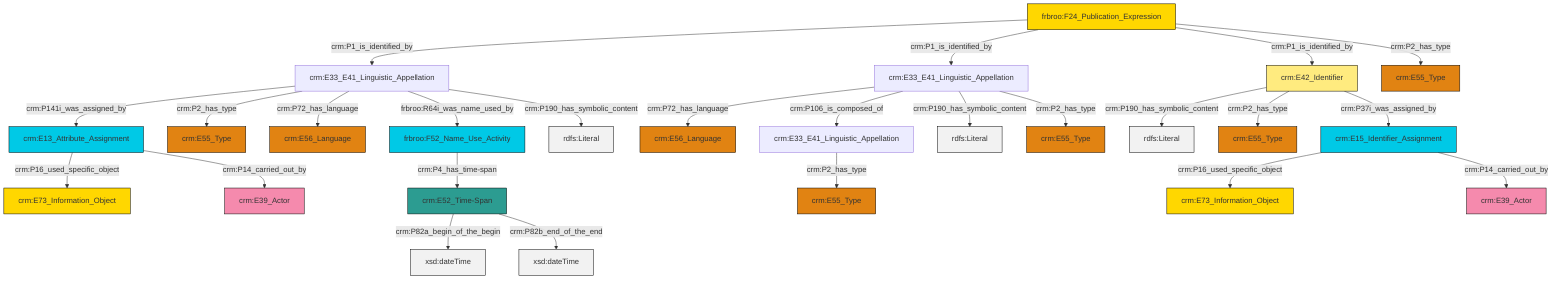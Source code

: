 graph TD
classDef Literal fill:#f2f2f2,stroke:#000000;
classDef CRM_Entity fill:#FFFFFF,stroke:#000000;
classDef Temporal_Entity fill:#00C9E6, stroke:#000000;
classDef Type fill:#E18312, stroke:#000000;
classDef Time-Span fill:#2C9C91, stroke:#000000;
classDef Appellation fill:#FFEB7F, stroke:#000000;
classDef Place fill:#008836, stroke:#000000;
classDef Persistent_Item fill:#B266B2, stroke:#000000;
classDef Conceptual_Object fill:#FFD700, stroke:#000000;
classDef Physical_Thing fill:#D2B48C, stroke:#000000;
classDef Actor fill:#f58aad, stroke:#000000;
classDef PC_Classes fill:#4ce600, stroke:#000000;
classDef Multi fill:#cccccc,stroke:#000000;

2["frbroo:F24_Publication_Expression"]:::Conceptual_Object -->|crm:P1_is_identified_by| 3["crm:E33_E41_Linguistic_Appellation"]:::Default
2["frbroo:F24_Publication_Expression"]:::Conceptual_Object -->|crm:P1_is_identified_by| 4["crm:E33_E41_Linguistic_Appellation"]:::Default
4["crm:E33_E41_Linguistic_Appellation"]:::Default -->|crm:P72_has_language| 5["crm:E56_Language"]:::Type
3["crm:E33_E41_Linguistic_Appellation"]:::Default -->|crm:P141i_was_assigned_by| 8["crm:E13_Attribute_Assignment"]:::Temporal_Entity
4["crm:E33_E41_Linguistic_Appellation"]:::Default -->|crm:P106_is_composed_of| 9["crm:E33_E41_Linguistic_Appellation"]:::Default
13["crm:E42_Identifier"]:::Appellation -->|crm:P190_has_symbolic_content| 14[rdfs:Literal]:::Literal
3["crm:E33_E41_Linguistic_Appellation"]:::Default -->|crm:P2_has_type| 17["crm:E55_Type"]:::Type
2["frbroo:F24_Publication_Expression"]:::Conceptual_Object -->|crm:P1_is_identified_by| 13["crm:E42_Identifier"]:::Appellation
13["crm:E42_Identifier"]:::Appellation -->|crm:P2_has_type| 20["crm:E55_Type"]:::Type
0["crm:E52_Time-Span"]:::Time-Span -->|crm:P82a_begin_of_the_begin| 22[xsd:dateTime]:::Literal
13["crm:E42_Identifier"]:::Appellation -->|crm:P37i_was_assigned_by| 24["crm:E15_Identifier_Assignment"]:::Temporal_Entity
3["crm:E33_E41_Linguistic_Appellation"]:::Default -->|crm:P72_has_language| 6["crm:E56_Language"]:::Type
24["crm:E15_Identifier_Assignment"]:::Temporal_Entity -->|crm:P16_used_specific_object| 11["crm:E73_Information_Object"]:::Conceptual_Object
4["crm:E33_E41_Linguistic_Appellation"]:::Default -->|crm:P190_has_symbolic_content| 29[rdfs:Literal]:::Literal
9["crm:E33_E41_Linguistic_Appellation"]:::Default -->|crm:P2_has_type| 30["crm:E55_Type"]:::Type
8["crm:E13_Attribute_Assignment"]:::Temporal_Entity -->|crm:P16_used_specific_object| 33["crm:E73_Information_Object"]:::Conceptual_Object
24["crm:E15_Identifier_Assignment"]:::Temporal_Entity -->|crm:P14_carried_out_by| 18["crm:E39_Actor"]:::Actor
2["frbroo:F24_Publication_Expression"]:::Conceptual_Object -->|crm:P2_has_type| 36["crm:E55_Type"]:::Type
4["crm:E33_E41_Linguistic_Appellation"]:::Default -->|crm:P2_has_type| 15["crm:E55_Type"]:::Type
3["crm:E33_E41_Linguistic_Appellation"]:::Default -->|frbroo:R64i_was_name_used_by| 25["frbroo:F52_Name_Use_Activity"]:::Temporal_Entity
3["crm:E33_E41_Linguistic_Appellation"]:::Default -->|crm:P190_has_symbolic_content| 39[rdfs:Literal]:::Literal
0["crm:E52_Time-Span"]:::Time-Span -->|crm:P82b_end_of_the_end| 41[xsd:dateTime]:::Literal
25["frbroo:F52_Name_Use_Activity"]:::Temporal_Entity -->|crm:P4_has_time-span| 0["crm:E52_Time-Span"]:::Time-Span
8["crm:E13_Attribute_Assignment"]:::Temporal_Entity -->|crm:P14_carried_out_by| 43["crm:E39_Actor"]:::Actor